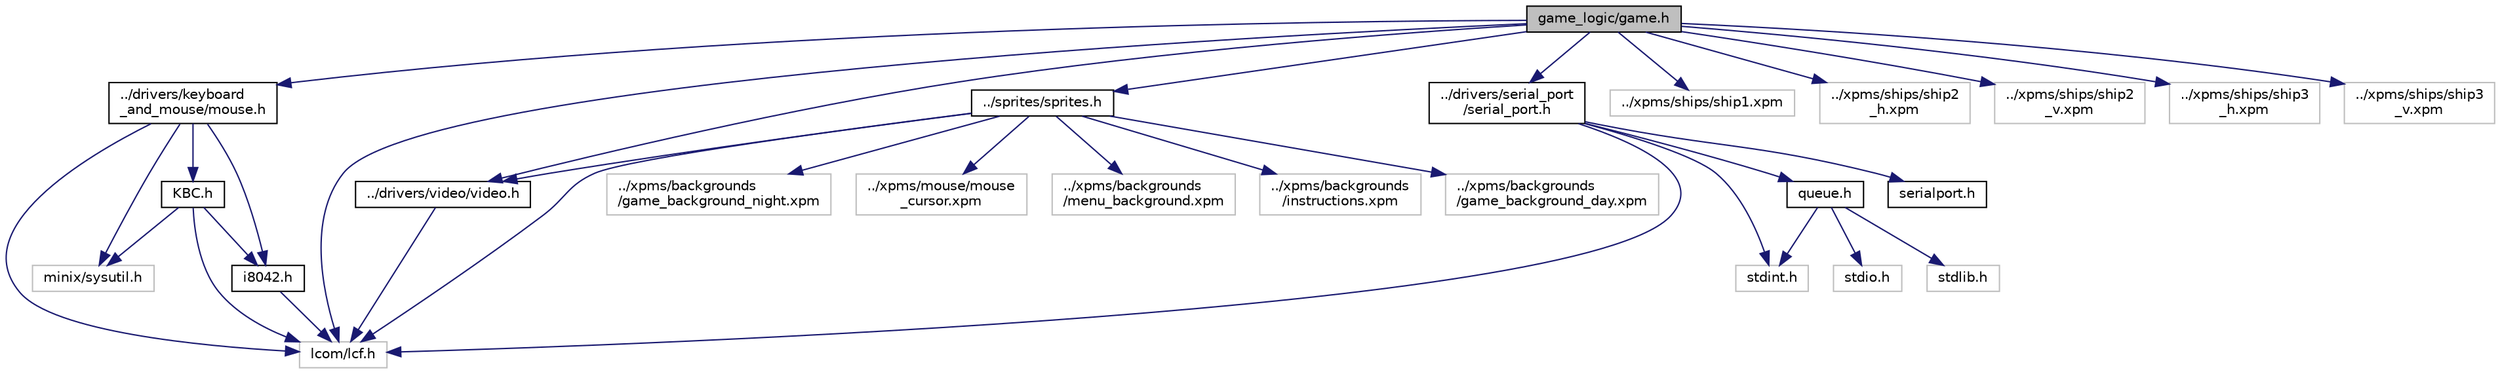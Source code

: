 digraph "game_logic/game.h"
{
 // LATEX_PDF_SIZE
  edge [fontname="Helvetica",fontsize="10",labelfontname="Helvetica",labelfontsize="10"];
  node [fontname="Helvetica",fontsize="10",shape=record];
  Node1 [label="game_logic/game.h",height=0.2,width=0.4,color="black", fillcolor="grey75", style="filled", fontcolor="black",tooltip="Functions and structures for handling game logic."];
  Node1 -> Node2 [color="midnightblue",fontsize="10",style="solid"];
  Node2 [label="lcom/lcf.h",height=0.2,width=0.4,color="grey75", fillcolor="white", style="filled",tooltip=" "];
  Node1 -> Node3 [color="midnightblue",fontsize="10",style="solid"];
  Node3 [label="../drivers/video/video.h",height=0.2,width=0.4,color="black", fillcolor="white", style="filled",URL="$video_8h.html",tooltip="Functions for handling video mode setting, pixel drawing, and buffer swapping."];
  Node3 -> Node2 [color="midnightblue",fontsize="10",style="solid"];
  Node1 -> Node4 [color="midnightblue",fontsize="10",style="solid"];
  Node4 [label="../drivers/keyboard\l_and_mouse/mouse.h",height=0.2,width=0.4,color="black", fillcolor="white", style="filled",URL="$mouse_8h.html",tooltip="Functions for handling mouse interrupts and communication."];
  Node4 -> Node5 [color="midnightblue",fontsize="10",style="solid"];
  Node5 [label="minix/sysutil.h",height=0.2,width=0.4,color="grey75", fillcolor="white", style="filled",tooltip=" "];
  Node4 -> Node2 [color="midnightblue",fontsize="10",style="solid"];
  Node4 -> Node6 [color="midnightblue",fontsize="10",style="solid"];
  Node6 [label="i8042.h",height=0.2,width=0.4,color="black", fillcolor="white", style="filled",URL="$i8042_8h_source.html",tooltip=" "];
  Node6 -> Node2 [color="midnightblue",fontsize="10",style="solid"];
  Node4 -> Node7 [color="midnightblue",fontsize="10",style="solid"];
  Node7 [label="KBC.h",height=0.2,width=0.4,color="black", fillcolor="white", style="filled",URL="$_k_b_c_8h_source.html",tooltip=" "];
  Node7 -> Node5 [color="midnightblue",fontsize="10",style="solid"];
  Node7 -> Node2 [color="midnightblue",fontsize="10",style="solid"];
  Node7 -> Node6 [color="midnightblue",fontsize="10",style="solid"];
  Node1 -> Node8 [color="midnightblue",fontsize="10",style="solid"];
  Node8 [label="../sprites/sprites.h",height=0.2,width=0.4,color="black", fillcolor="white", style="filled",URL="$sprites_8h.html",tooltip="Functions and structures for handling sprites."];
  Node8 -> Node2 [color="midnightblue",fontsize="10",style="solid"];
  Node8 -> Node3 [color="midnightblue",fontsize="10",style="solid"];
  Node8 -> Node9 [color="midnightblue",fontsize="10",style="solid"];
  Node9 [label="../xpms/backgrounds\l/menu_background.xpm",height=0.2,width=0.4,color="grey75", fillcolor="white", style="filled",tooltip=" "];
  Node8 -> Node10 [color="midnightblue",fontsize="10",style="solid"];
  Node10 [label="../xpms/backgrounds\l/instructions.xpm",height=0.2,width=0.4,color="grey75", fillcolor="white", style="filled",tooltip=" "];
  Node8 -> Node11 [color="midnightblue",fontsize="10",style="solid"];
  Node11 [label="../xpms/backgrounds\l/game_background_day.xpm",height=0.2,width=0.4,color="grey75", fillcolor="white", style="filled",tooltip=" "];
  Node8 -> Node12 [color="midnightblue",fontsize="10",style="solid"];
  Node12 [label="../xpms/backgrounds\l/game_background_night.xpm",height=0.2,width=0.4,color="grey75", fillcolor="white", style="filled",tooltip=" "];
  Node8 -> Node13 [color="midnightblue",fontsize="10",style="solid"];
  Node13 [label="../xpms/mouse/mouse\l_cursor.xpm",height=0.2,width=0.4,color="grey75", fillcolor="white", style="filled",tooltip=" "];
  Node1 -> Node14 [color="midnightblue",fontsize="10",style="solid"];
  Node14 [label="../drivers/serial_port\l/serial_port.h",height=0.2,width=0.4,color="black", fillcolor="white", style="filled",URL="$serial__port_8h_source.html",tooltip=" "];
  Node14 -> Node2 [color="midnightblue",fontsize="10",style="solid"];
  Node14 -> Node15 [color="midnightblue",fontsize="10",style="solid"];
  Node15 [label="stdint.h",height=0.2,width=0.4,color="grey75", fillcolor="white", style="filled",tooltip=" "];
  Node14 -> Node16 [color="midnightblue",fontsize="10",style="solid"];
  Node16 [label="serialport.h",height=0.2,width=0.4,color="black", fillcolor="white", style="filled",URL="$serialport_8h.html",tooltip="Functions for handling serial port operations and interrupts."];
  Node14 -> Node17 [color="midnightblue",fontsize="10",style="solid"];
  Node17 [label="queue.h",height=0.2,width=0.4,color="black", fillcolor="white", style="filled",URL="$queue_8h.html",tooltip="Functions and structures for handling a queue data structure."];
  Node17 -> Node15 [color="midnightblue",fontsize="10",style="solid"];
  Node17 -> Node18 [color="midnightblue",fontsize="10",style="solid"];
  Node18 [label="stdlib.h",height=0.2,width=0.4,color="grey75", fillcolor="white", style="filled",tooltip=" "];
  Node17 -> Node19 [color="midnightblue",fontsize="10",style="solid"];
  Node19 [label="stdio.h",height=0.2,width=0.4,color="grey75", fillcolor="white", style="filled",tooltip=" "];
  Node1 -> Node20 [color="midnightblue",fontsize="10",style="solid"];
  Node20 [label="../xpms/ships/ship1.xpm",height=0.2,width=0.4,color="grey75", fillcolor="white", style="filled",tooltip=" "];
  Node1 -> Node21 [color="midnightblue",fontsize="10",style="solid"];
  Node21 [label="../xpms/ships/ship2\l_h.xpm",height=0.2,width=0.4,color="grey75", fillcolor="white", style="filled",tooltip=" "];
  Node1 -> Node22 [color="midnightblue",fontsize="10",style="solid"];
  Node22 [label="../xpms/ships/ship2\l_v.xpm",height=0.2,width=0.4,color="grey75", fillcolor="white", style="filled",tooltip=" "];
  Node1 -> Node23 [color="midnightblue",fontsize="10",style="solid"];
  Node23 [label="../xpms/ships/ship3\l_h.xpm",height=0.2,width=0.4,color="grey75", fillcolor="white", style="filled",tooltip=" "];
  Node1 -> Node24 [color="midnightblue",fontsize="10",style="solid"];
  Node24 [label="../xpms/ships/ship3\l_v.xpm",height=0.2,width=0.4,color="grey75", fillcolor="white", style="filled",tooltip=" "];
}
